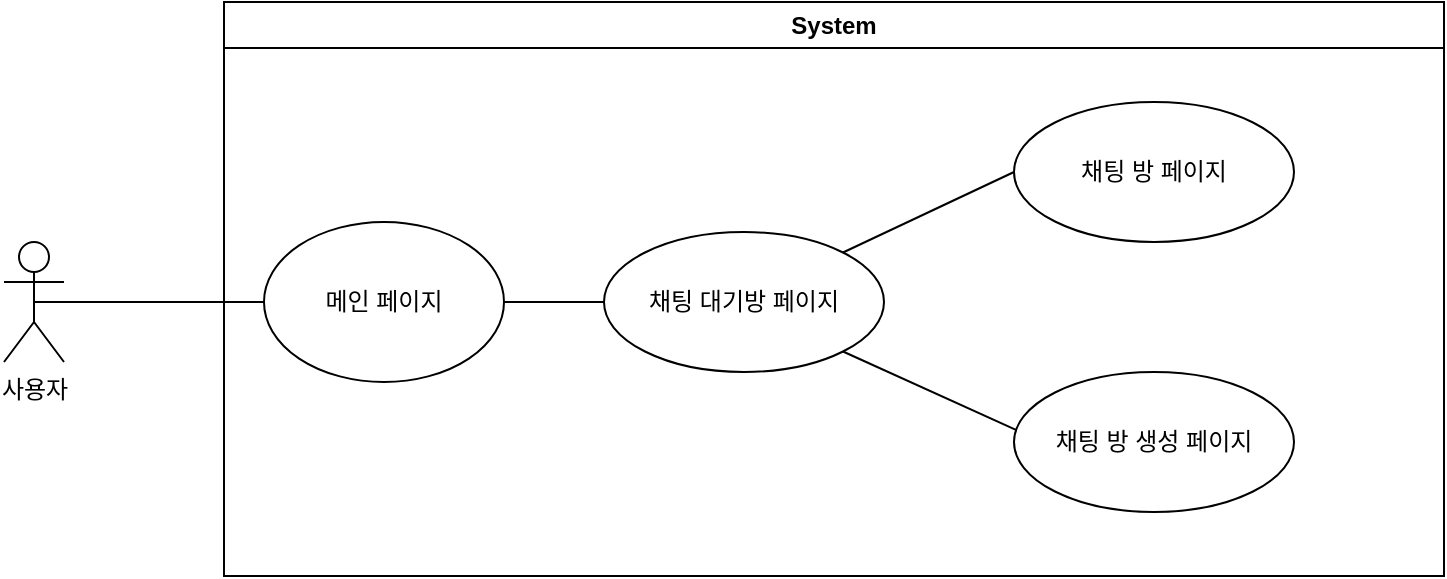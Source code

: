 <mxfile version="24.6.3" type="device">
  <diagram name="페이지-1" id="L8jfgrKpCcLMpMqRKeH3">
    <mxGraphModel dx="712" dy="616" grid="0" gridSize="10" guides="1" tooltips="1" connect="1" arrows="1" fold="1" page="1" pageScale="1" pageWidth="827" pageHeight="1169" math="0" shadow="0">
      <root>
        <mxCell id="0" />
        <mxCell id="1" parent="0" />
        <mxCell id="JaRT182NyoHVZg690AKc-2" value="사용자" style="shape=umlActor;verticalLabelPosition=bottom;verticalAlign=top;html=1;outlineConnect=0;" parent="1" vertex="1">
          <mxGeometry x="70" y="230" width="30" height="60" as="geometry" />
        </mxCell>
        <mxCell id="JaRT182NyoHVZg690AKc-3" value="System" style="swimlane;whiteSpace=wrap;html=1;" parent="1" vertex="1">
          <mxGeometry x="180" y="110" width="610" height="287" as="geometry" />
        </mxCell>
        <mxCell id="JaRT182NyoHVZg690AKc-7" value="메인 페이지" style="ellipse;whiteSpace=wrap;html=1;" parent="JaRT182NyoHVZg690AKc-3" vertex="1">
          <mxGeometry x="20" y="110" width="120" height="80" as="geometry" />
        </mxCell>
        <mxCell id="JaRT182NyoHVZg690AKc-8" value="" style="endArrow=none;html=1;rounded=0;exitX=1;exitY=0.5;exitDx=0;exitDy=0;entryX=0;entryY=0.5;entryDx=0;entryDy=0;" parent="JaRT182NyoHVZg690AKc-3" source="JaRT182NyoHVZg690AKc-7" target="JaRT182NyoHVZg690AKc-9" edge="1">
          <mxGeometry width="50" height="50" relative="1" as="geometry">
            <mxPoint x="140" y="109.5" as="sourcePoint" />
            <mxPoint x="245" y="109.5" as="targetPoint" />
          </mxGeometry>
        </mxCell>
        <mxCell id="JaRT182NyoHVZg690AKc-9" value="채팅 대기방 페이지" style="ellipse;whiteSpace=wrap;html=1;" parent="JaRT182NyoHVZg690AKc-3" vertex="1">
          <mxGeometry x="190" y="115" width="140" height="70" as="geometry" />
        </mxCell>
        <mxCell id="JaRT182NyoHVZg690AKc-13" value="채팅 방 페이지" style="ellipse;whiteSpace=wrap;html=1;" parent="JaRT182NyoHVZg690AKc-3" vertex="1">
          <mxGeometry x="395" y="50" width="140" height="70" as="geometry" />
        </mxCell>
        <mxCell id="JaRT182NyoHVZg690AKc-14" value="" style="endArrow=none;html=1;rounded=0;exitX=1;exitY=0;exitDx=0;exitDy=0;entryX=0;entryY=0.5;entryDx=0;entryDy=0;" parent="JaRT182NyoHVZg690AKc-3" source="JaRT182NyoHVZg690AKc-9" target="JaRT182NyoHVZg690AKc-13" edge="1">
          <mxGeometry width="50" height="50" relative="1" as="geometry">
            <mxPoint x="150" y="210" as="sourcePoint" />
            <mxPoint x="210" y="210" as="targetPoint" />
          </mxGeometry>
        </mxCell>
        <mxCell id="JaRT182NyoHVZg690AKc-15" value="&lt;div&gt;채팅 방 생성 페이지&lt;/div&gt;" style="ellipse;whiteSpace=wrap;html=1;" parent="JaRT182NyoHVZg690AKc-3" vertex="1">
          <mxGeometry x="395" y="185" width="140" height="70" as="geometry" />
        </mxCell>
        <mxCell id="JaRT182NyoHVZg690AKc-16" value="" style="endArrow=none;html=1;rounded=0;exitX=1;exitY=1;exitDx=0;exitDy=0;entryX=0.007;entryY=0.414;entryDx=0;entryDy=0;entryPerimeter=0;" parent="JaRT182NyoHVZg690AKc-3" source="JaRT182NyoHVZg690AKc-9" target="JaRT182NyoHVZg690AKc-15" edge="1">
          <mxGeometry width="50" height="50" relative="1" as="geometry">
            <mxPoint x="319" y="135" as="sourcePoint" />
            <mxPoint x="405" y="95" as="targetPoint" />
          </mxGeometry>
        </mxCell>
        <mxCell id="JaRT182NyoHVZg690AKc-6" value="" style="endArrow=none;html=1;rounded=0;entryX=0;entryY=0.5;entryDx=0;entryDy=0;exitX=0.5;exitY=0.5;exitDx=0;exitDy=0;exitPerimeter=0;" parent="1" source="JaRT182NyoHVZg690AKc-2" target="JaRT182NyoHVZg690AKc-7" edge="1">
          <mxGeometry width="50" height="50" relative="1" as="geometry">
            <mxPoint x="50" y="250" as="sourcePoint" />
            <mxPoint x="160" y="340" as="targetPoint" />
          </mxGeometry>
        </mxCell>
      </root>
    </mxGraphModel>
  </diagram>
</mxfile>

